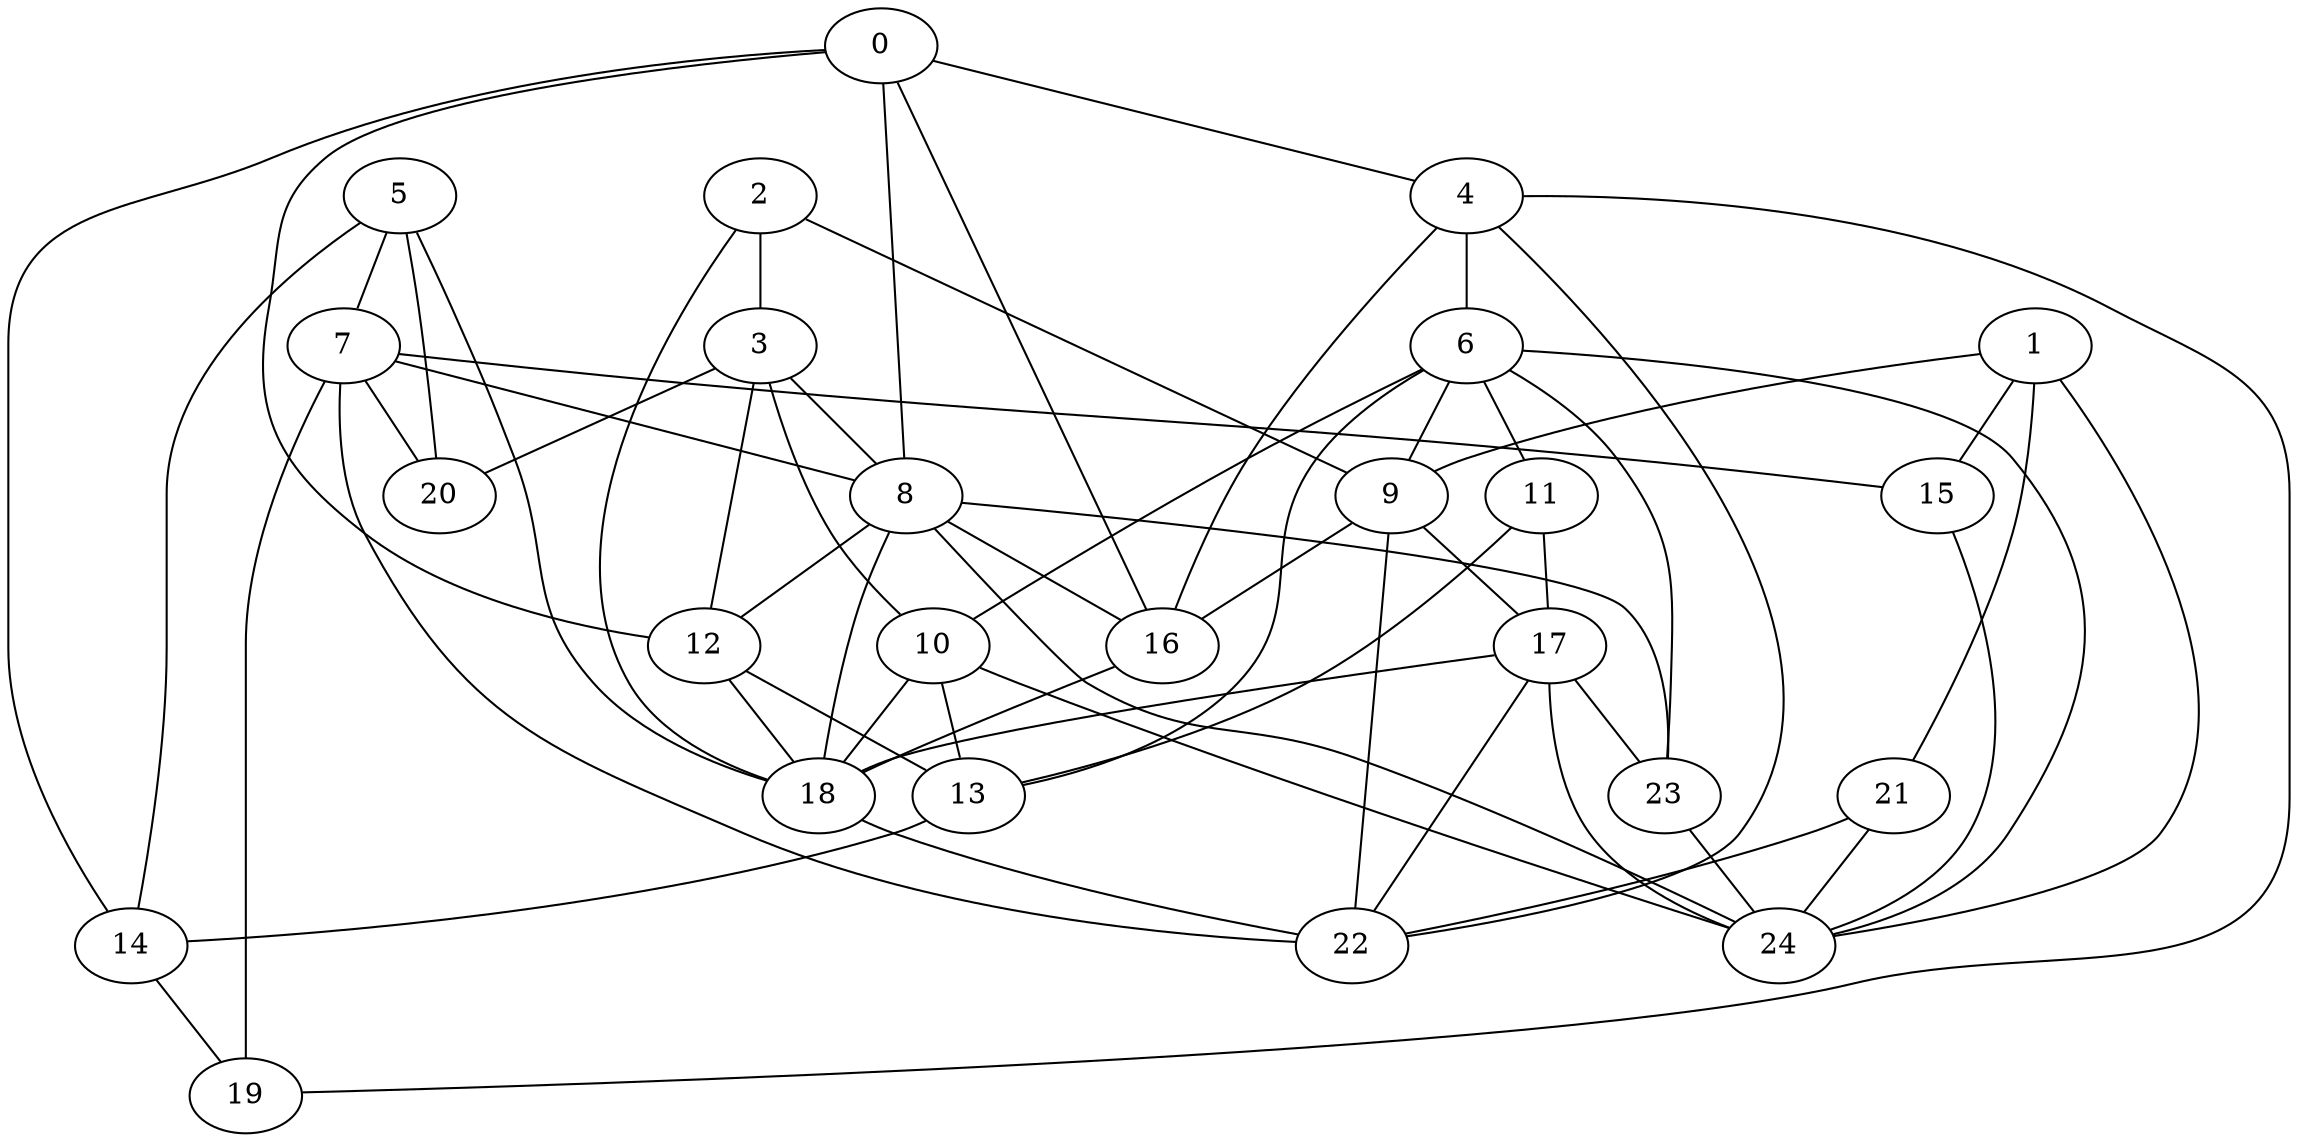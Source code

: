 strict graph "gnp_random_graph(25,0.25)" {
0;
1;
2;
3;
4;
5;
6;
7;
8;
9;
10;
11;
12;
13;
14;
15;
16;
17;
18;
19;
20;
21;
22;
23;
24;
0 -- 8  [is_available=True, prob="1.0"];
0 -- 12  [is_available=True, prob="0.082695176838"];
0 -- 4  [is_available=True, prob="0.760739471475"];
0 -- 14  [is_available=True, prob="0.845961210458"];
0 -- 16  [is_available=True, prob="0.00249829914031"];
1 -- 24  [is_available=True, prob="1.0"];
1 -- 9  [is_available=True, prob="0.695814048357"];
1 -- 21  [is_available=True, prob="0.478765025163"];
1 -- 15  [is_available=True, prob="0.229793594243"];
2 -- 9  [is_available=True, prob="0.599396098452"];
2 -- 18  [is_available=True, prob="1.0"];
2 -- 3  [is_available=True, prob="0.0976122676496"];
3 -- 8  [is_available=True, prob="0.705325904133"];
3 -- 20  [is_available=True, prob="0.275702285095"];
3 -- 12  [is_available=True, prob="1.0"];
3 -- 10  [is_available=True, prob="1.0"];
4 -- 16  [is_available=True, prob="0.449395764885"];
4 -- 19  [is_available=True, prob="0.901579992625"];
4 -- 22  [is_available=True, prob="0.0877291397975"];
4 -- 6  [is_available=True, prob="0.484024591428"];
5 -- 18  [is_available=True, prob="1.0"];
5 -- 20  [is_available=True, prob="0.23680915091"];
5 -- 14  [is_available=True, prob="1.0"];
5 -- 7  [is_available=True, prob="1.0"];
6 -- 9  [is_available=True, prob="0.392685404154"];
6 -- 10  [is_available=True, prob="0.544215092341"];
6 -- 11  [is_available=True, prob="0.637096370228"];
6 -- 13  [is_available=True, prob="0.568558221596"];
6 -- 23  [is_available=True, prob="1.0"];
6 -- 24  [is_available=True, prob="0.181272193947"];
7 -- 8  [is_available=True, prob="0.528050289123"];
7 -- 15  [is_available=True, prob="0.824887317279"];
7 -- 19  [is_available=True, prob="0.728514334075"];
7 -- 20  [is_available=True, prob="1.0"];
7 -- 22  [is_available=True, prob="0.240954184814"];
8 -- 12  [is_available=True, prob="0.95933685119"];
8 -- 16  [is_available=True, prob="0.797190672239"];
8 -- 18  [is_available=True, prob="0.0254808581462"];
8 -- 23  [is_available=True, prob="1.0"];
8 -- 24  [is_available=True, prob="0.122406167234"];
9 -- 16  [is_available=True, prob="0.4560416111"];
9 -- 17  [is_available=True, prob="0.403764555436"];
9 -- 22  [is_available=True, prob="1.0"];
10 -- 24  [is_available=True, prob="0.500535045671"];
10 -- 18  [is_available=True, prob="0.475303280674"];
10 -- 13  [is_available=True, prob="0.0307331018716"];
11 -- 17  [is_available=True, prob="0.283397213807"];
11 -- 13  [is_available=True, prob="0.591242299292"];
12 -- 18  [is_available=True, prob="0.0594565221868"];
12 -- 13  [is_available=True, prob="0.591780850602"];
13 -- 14  [is_available=True, prob="0.712847698603"];
14 -- 19  [is_available=True, prob="0.344607098158"];
15 -- 24  [is_available=True, prob="0.591272692945"];
16 -- 18  [is_available=True, prob="1.0"];
17 -- 18  [is_available=True, prob="0.862284867768"];
17 -- 22  [is_available=True, prob="1.0"];
17 -- 23  [is_available=True, prob="0.31350472849"];
17 -- 24  [is_available=True, prob="0.744838287684"];
18 -- 22  [is_available=True, prob="1.0"];
21 -- 24  [is_available=True, prob="1.0"];
21 -- 22  [is_available=True, prob="0.46979761627"];
23 -- 24  [is_available=True, prob="0.117776836009"];
}
